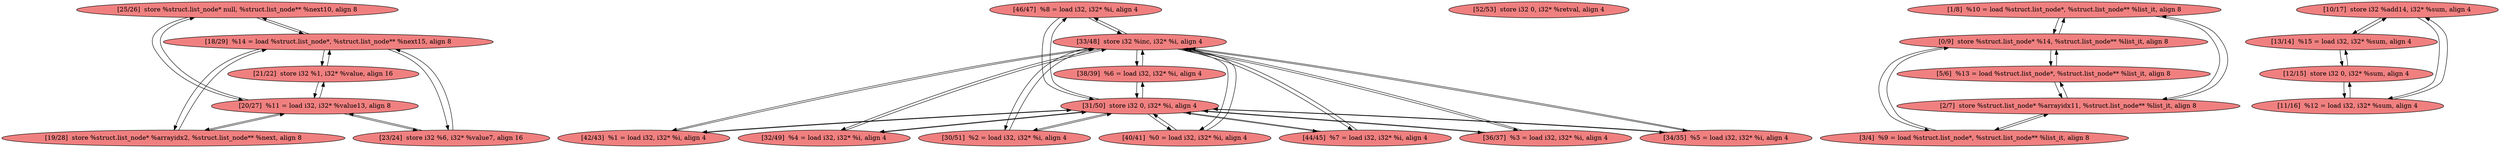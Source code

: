 
digraph G {


node53 [fillcolor=lightcoral,label="[25/26]  store %struct.list_node* null, %struct.list_node** %next10, align 8",shape=ellipse,style=filled ]
node52 [fillcolor=lightcoral,label="[46/47]  %8 = load i32, i32* %i, align 4",shape=ellipse,style=filled ]
node51 [fillcolor=lightcoral,label="[44/45]  %7 = load i32, i32* %i, align 4",shape=ellipse,style=filled ]
node48 [fillcolor=lightcoral,label="[36/37]  %3 = load i32, i32* %i, align 4",shape=ellipse,style=filled ]
node47 [fillcolor=lightcoral,label="[23/24]  store i32 %6, i32* %value7, align 16",shape=ellipse,style=filled ]
node46 [fillcolor=lightcoral,label="[34/35]  %5 = load i32, i32* %i, align 4",shape=ellipse,style=filled ]
node45 [fillcolor=lightcoral,label="[19/28]  store %struct.list_node* %arrayidx2, %struct.list_node** %next, align 8",shape=ellipse,style=filled ]
node44 [fillcolor=lightcoral,label="[52/53]  store i32 0, i32* %retval, align 4",shape=ellipse,style=filled ]
node32 [fillcolor=lightcoral,label="[1/8]  %10 = load %struct.list_node*, %struct.list_node** %list_it, align 8",shape=ellipse,style=filled ]
node30 [fillcolor=lightcoral,label="[18/29]  %14 = load %struct.list_node*, %struct.list_node** %next15, align 8",shape=ellipse,style=filled ]
node38 [fillcolor=lightcoral,label="[20/27]  %11 = load i32, i32* %value13, align 8",shape=ellipse,style=filled ]
node29 [fillcolor=lightcoral,label="[10/17]  store i32 %add14, i32* %sum, align 4",shape=ellipse,style=filled ]
node33 [fillcolor=lightcoral,label="[3/4]  %9 = load %struct.list_node*, %struct.list_node** %list_it, align 8",shape=ellipse,style=filled ]
node40 [fillcolor=lightcoral,label="[42/43]  %1 = load i32, i32* %i, align 4",shape=ellipse,style=filled ]
node36 [fillcolor=lightcoral,label="[13/14]  %15 = load i32, i32* %sum, align 4",shape=ellipse,style=filled ]
node27 [fillcolor=lightcoral,label="[0/9]  store %struct.list_node* %14, %struct.list_node** %list_it, align 8",shape=ellipse,style=filled ]
node28 [fillcolor=lightcoral,label="[5/6]  %13 = load %struct.list_node*, %struct.list_node** %list_it, align 8",shape=ellipse,style=filled ]
node50 [fillcolor=lightcoral,label="[2/7]  store %struct.list_node* %arrayidx11, %struct.list_node** %list_it, align 8",shape=ellipse,style=filled ]
node34 [fillcolor=lightcoral,label="[12/15]  store i32 0, i32* %sum, align 4",shape=ellipse,style=filled ]
node49 [fillcolor=lightcoral,label="[32/49]  %4 = load i32, i32* %i, align 4",shape=ellipse,style=filled ]
node35 [fillcolor=lightcoral,label="[30/51]  %2 = load i32, i32* %i, align 4",shape=ellipse,style=filled ]
node31 [fillcolor=lightcoral,label="[11/16]  %12 = load i32, i32* %sum, align 4",shape=ellipse,style=filled ]
node39 [fillcolor=lightcoral,label="[40/41]  %0 = load i32, i32* %i, align 4",shape=ellipse,style=filled ]
node43 [fillcolor=lightcoral,label="[33/48]  store i32 %inc, i32* %i, align 4",shape=ellipse,style=filled ]
node37 [fillcolor=lightcoral,label="[38/39]  %6 = load i32, i32* %i, align 4",shape=ellipse,style=filled ]
node41 [fillcolor=lightcoral,label="[31/50]  store i32 0, i32* %i, align 4",shape=ellipse,style=filled ]
node42 [fillcolor=lightcoral,label="[21/22]  store i32 %1, i32* %value, align 16",shape=ellipse,style=filled ]

node37->node43 [ ]
node30->node45 [ ]
node45->node38 [ ]
node39->node43 [ ]
node38->node45 [ ]
node41->node49 [ ]
node37->node41 [ ]
node45->node30 [ ]
node41->node37 [ ]
node43->node48 [ ]
node43->node37 [ ]
node48->node43 [ ]
node42->node30 [ ]
node41->node40 [ ]
node35->node41 [ ]
node43->node51 [ ]
node51->node43 [ ]
node35->node43 [ ]
node46->node41 [ ]
node41->node51 [ ]
node43->node49 [ ]
node42->node38 [ ]
node36->node34 [ ]
node31->node29 [ ]
node49->node41 [ ]
node50->node32 [ ]
node33->node50 [ ]
node32->node50 [ ]
node34->node31 [ ]
node46->node43 [ ]
node30->node53 [ ]
node39->node41 [ ]
node33->node27 [ ]
node28->node50 [ ]
node47->node38 [ ]
node50->node33 [ ]
node29->node31 [ ]
node40->node41 [ ]
node34->node36 [ ]
node36->node29 [ ]
node27->node33 [ ]
node43->node46 [ ]
node41->node35 [ ]
node52->node43 [ ]
node31->node34 [ ]
node51->node41 [ ]
node43->node39 [ ]
node38->node53 [ ]
node53->node38 [ ]
node43->node35 [ ]
node30->node47 [ ]
node47->node30 [ ]
node32->node27 [ ]
node30->node42 [ ]
node29->node36 [ ]
node48->node41 [ ]
node38->node47 [ ]
node41->node39 [ ]
node43->node52 [ ]
node28->node27 [ ]
node27->node32 [ ]
node41->node52 [ ]
node40->node43 [ ]
node49->node43 [ ]
node43->node40 [ ]
node53->node30 [ ]
node27->node28 [ ]
node52->node41 [ ]
node50->node28 [ ]
node41->node48 [ ]
node41->node46 [ ]
node38->node42 [ ]


}
